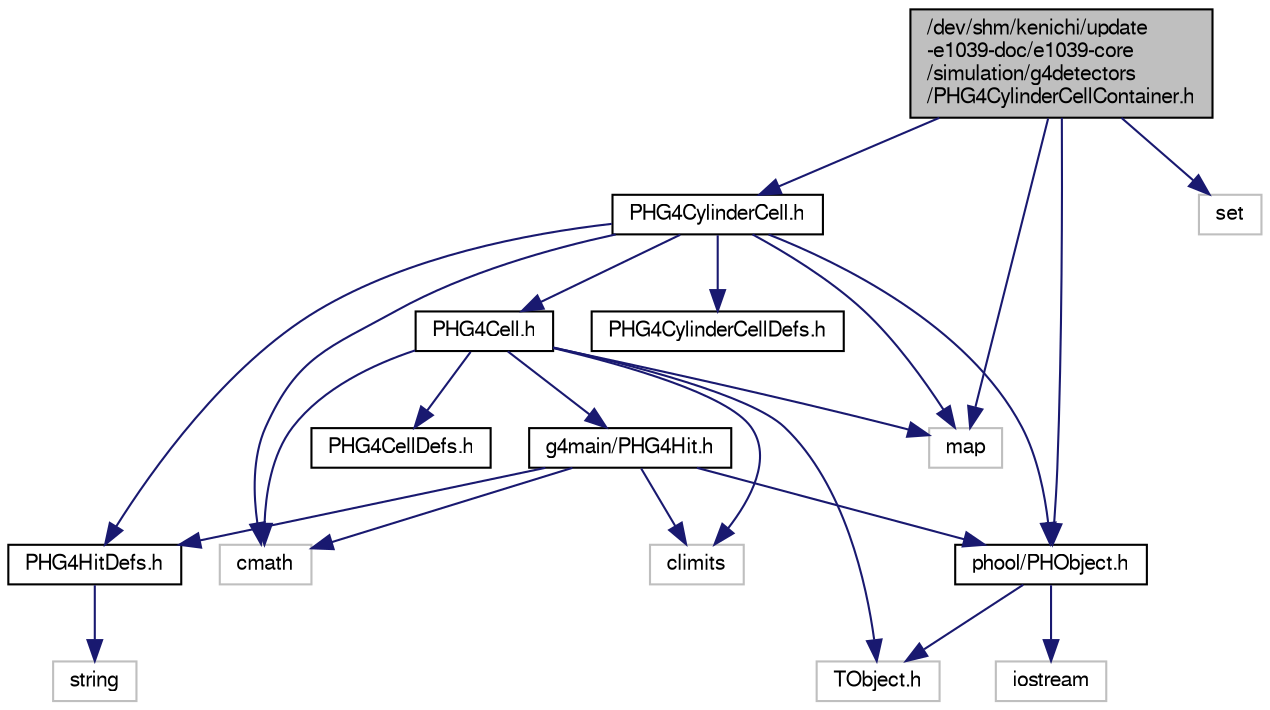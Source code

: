digraph "/dev/shm/kenichi/update-e1039-doc/e1039-core/simulation/g4detectors/PHG4CylinderCellContainer.h"
{
  bgcolor="transparent";
  edge [fontname="FreeSans",fontsize="10",labelfontname="FreeSans",labelfontsize="10"];
  node [fontname="FreeSans",fontsize="10",shape=record];
  Node1 [label="/dev/shm/kenichi/update\l-e1039-doc/e1039-core\l/simulation/g4detectors\l/PHG4CylinderCellContainer.h",height=0.2,width=0.4,color="black", fillcolor="grey75", style="filled" fontcolor="black"];
  Node1 -> Node2 [color="midnightblue",fontsize="10",style="solid",fontname="FreeSans"];
  Node2 [label="PHG4CylinderCell.h",height=0.2,width=0.4,color="black",URL="$d7/d11/PHG4CylinderCell_8h.html"];
  Node2 -> Node3 [color="midnightblue",fontsize="10",style="solid",fontname="FreeSans"];
  Node3 [label="PHG4CylinderCellDefs.h",height=0.2,width=0.4,color="black",URL="$d0/dcb/PHG4CylinderCellDefs_8h.html"];
  Node2 -> Node4 [color="midnightblue",fontsize="10",style="solid",fontname="FreeSans"];
  Node4 [label="PHG4Cell.h",height=0.2,width=0.4,color="black",URL="$df/dff/PHG4Cell_8h.html"];
  Node4 -> Node5 [color="midnightblue",fontsize="10",style="solid",fontname="FreeSans"];
  Node5 [label="PHG4CellDefs.h",height=0.2,width=0.4,color="black",URL="$d5/d61/PHG4CellDefs_8h.html"];
  Node4 -> Node6 [color="midnightblue",fontsize="10",style="solid",fontname="FreeSans"];
  Node6 [label="g4main/PHG4Hit.h",height=0.2,width=0.4,color="black",URL="$de/d83/PHG4Hit_8h.html"];
  Node6 -> Node7 [color="midnightblue",fontsize="10",style="solid",fontname="FreeSans"];
  Node7 [label="PHG4HitDefs.h",height=0.2,width=0.4,color="black",URL="$d2/d92/PHG4HitDefs_8h.html"];
  Node7 -> Node8 [color="midnightblue",fontsize="10",style="solid",fontname="FreeSans"];
  Node8 [label="string",height=0.2,width=0.4,color="grey75"];
  Node6 -> Node9 [color="midnightblue",fontsize="10",style="solid",fontname="FreeSans"];
  Node9 [label="phool/PHObject.h",height=0.2,width=0.4,color="black",URL="$df/d32/PHObject_8h.html"];
  Node9 -> Node10 [color="midnightblue",fontsize="10",style="solid",fontname="FreeSans"];
  Node10 [label="TObject.h",height=0.2,width=0.4,color="grey75"];
  Node9 -> Node11 [color="midnightblue",fontsize="10",style="solid",fontname="FreeSans"];
  Node11 [label="iostream",height=0.2,width=0.4,color="grey75"];
  Node6 -> Node12 [color="midnightblue",fontsize="10",style="solid",fontname="FreeSans"];
  Node12 [label="cmath",height=0.2,width=0.4,color="grey75"];
  Node6 -> Node13 [color="midnightblue",fontsize="10",style="solid",fontname="FreeSans"];
  Node13 [label="climits",height=0.2,width=0.4,color="grey75"];
  Node4 -> Node10 [color="midnightblue",fontsize="10",style="solid",fontname="FreeSans"];
  Node4 -> Node12 [color="midnightblue",fontsize="10",style="solid",fontname="FreeSans"];
  Node4 -> Node13 [color="midnightblue",fontsize="10",style="solid",fontname="FreeSans"];
  Node4 -> Node14 [color="midnightblue",fontsize="10",style="solid",fontname="FreeSans"];
  Node14 [label="map",height=0.2,width=0.4,color="grey75"];
  Node2 -> Node7 [color="midnightblue",fontsize="10",style="solid",fontname="FreeSans"];
  Node2 -> Node9 [color="midnightblue",fontsize="10",style="solid",fontname="FreeSans"];
  Node2 -> Node12 [color="midnightblue",fontsize="10",style="solid",fontname="FreeSans"];
  Node2 -> Node14 [color="midnightblue",fontsize="10",style="solid",fontname="FreeSans"];
  Node1 -> Node9 [color="midnightblue",fontsize="10",style="solid",fontname="FreeSans"];
  Node1 -> Node14 [color="midnightblue",fontsize="10",style="solid",fontname="FreeSans"];
  Node1 -> Node15 [color="midnightblue",fontsize="10",style="solid",fontname="FreeSans"];
  Node15 [label="set",height=0.2,width=0.4,color="grey75"];
}
